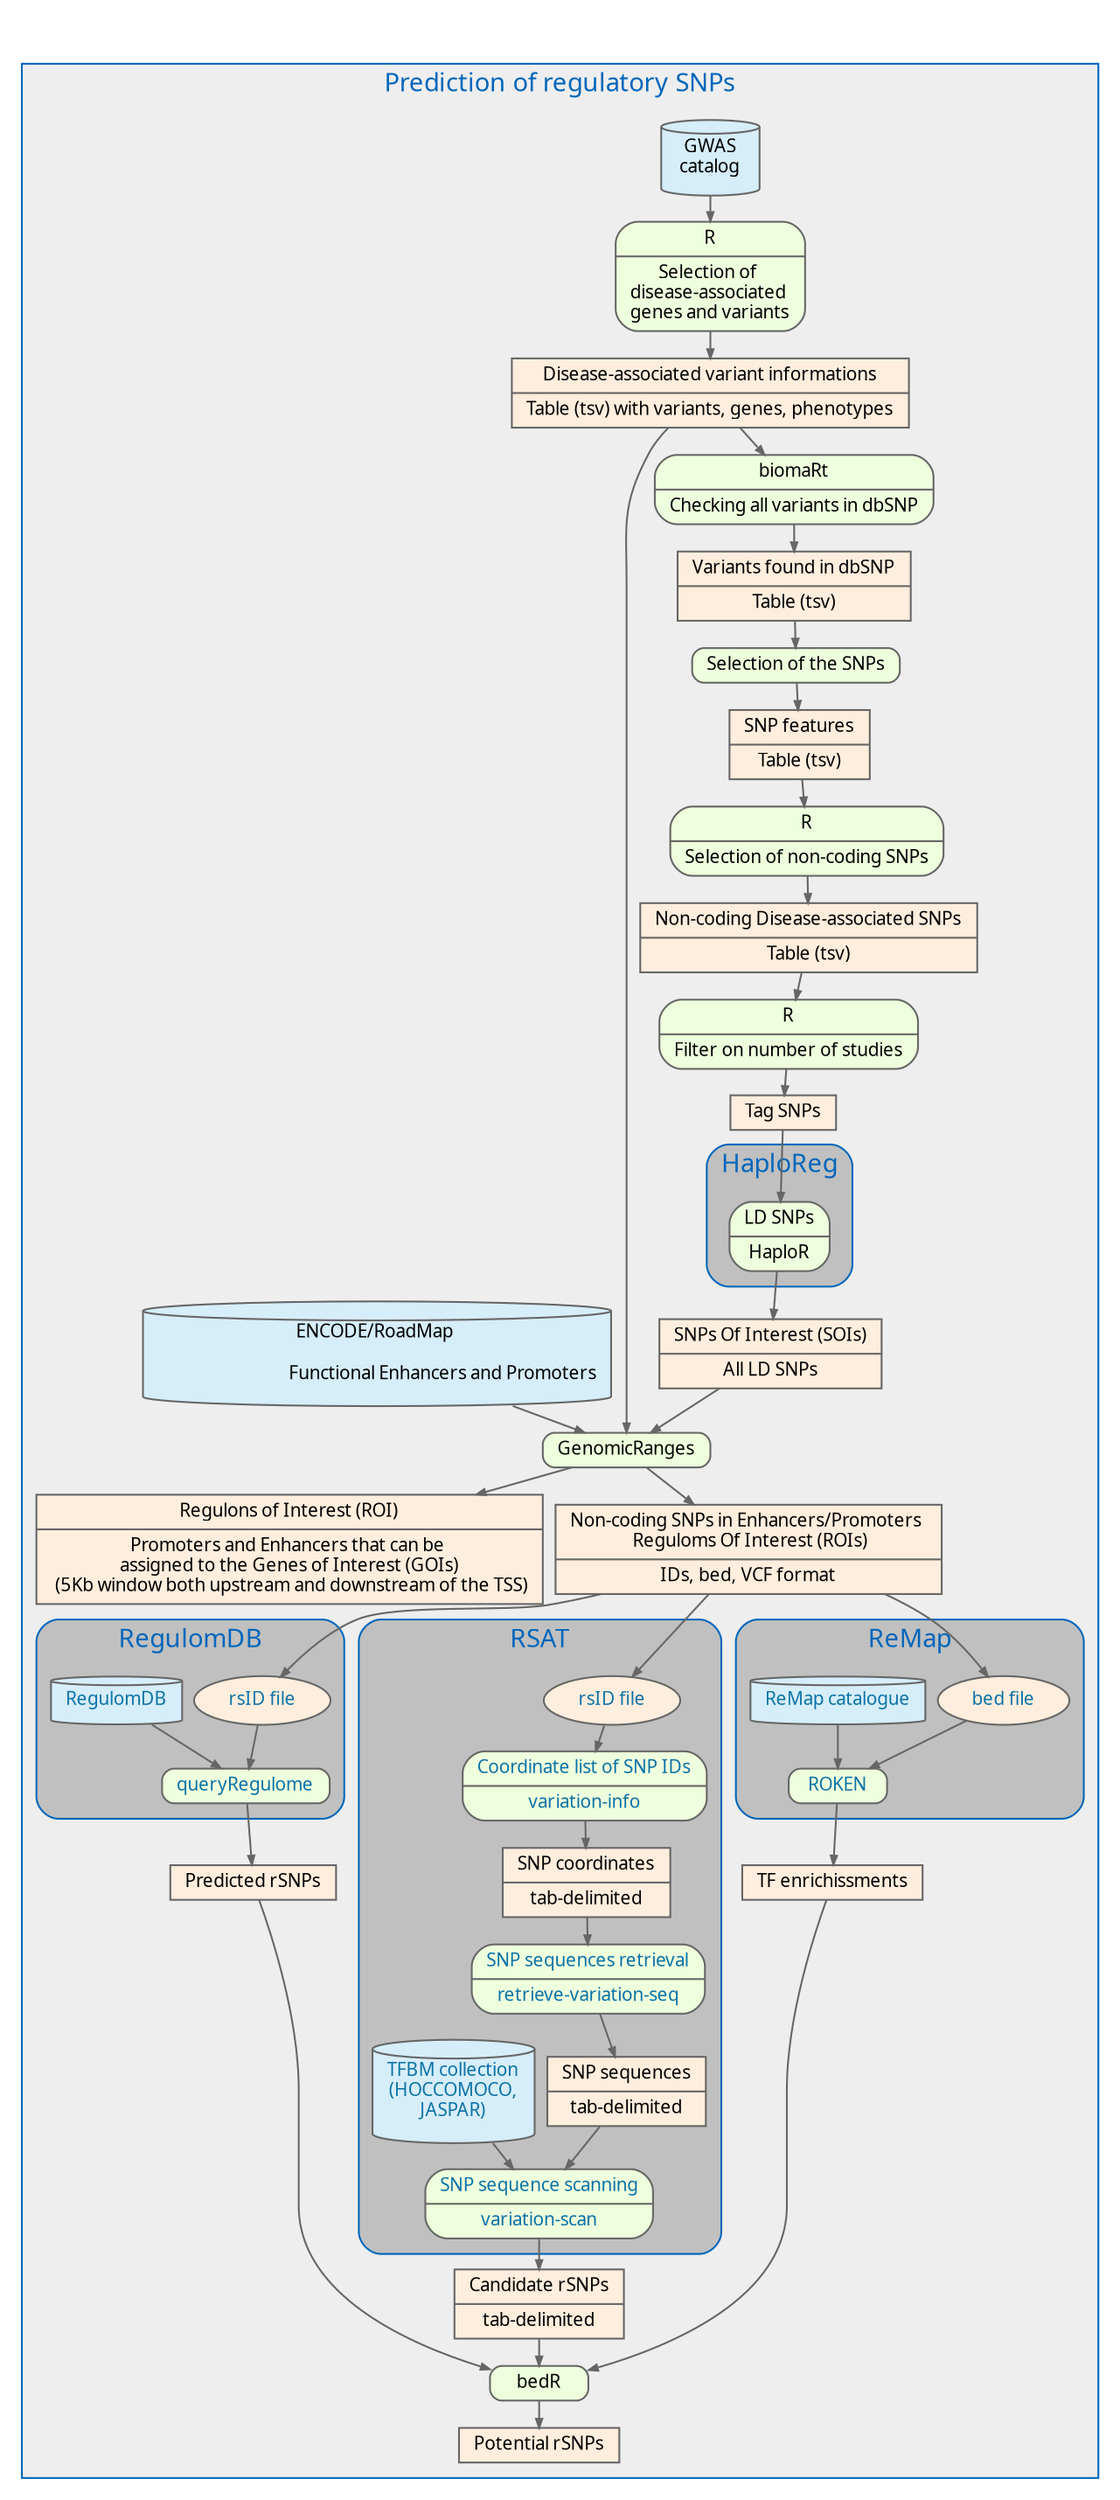 digraph {

	## General properties of the graph (font, color, ...)
	graph [fontname = "ArialBlack",fontsize = "14", label = " " labelloc = "t", fontcolor = "#0066BB", nodesep = "0.1", ranksep = "0.2"];
	edge [fontname = "ArialMT",fontsize = "10",labelfontname = "times",labelfontsize = "12", arrowsize = "0.5", color = "#666666"];
	node [fontname = "ArialMT",fontsize = "10",shape = record,height = "0.2", color = "#666666"];

	
	subgraph cluster_0 {
		color="#0066BB";
		bgcolor="#EEEEEE";
		label = "Prediction of regulatory SNPs";

	## Rechearch of candidate Genes/SNPs
	gwas_catalog [shape = "cylinder", 
			style = "rounded,filled", 
			fillcolor = "#D6EEFA", 
			label = "GWAS\ncatalog",
			URL = "http://www.ebi.ac.uk/gwas/"];
	
	gwas_catalog -> gene_variant

	gene_variant [shape = "record", 
			style = "rounded,filled", 
			fillcolor = "#EEFFDD", 
			label = "{R | Selection of \n
				disease-associated \n
				genes and variants}"];

	gene_variant -> info 

	info [shape = "record", 
				style = "filled", 
				fillcolor = "#FFEEDD", 
				label = "{Disease-associated variant informations |
					 Table (tsv) with variants, genes, phenotypes}"];
	
	info -> bedr
	
	
encode -> bedr

bedr -> goi

goi[shape = "record", 
			style = "filled", 
			fillcolor = "#FFEEDD", 
			label = "{Regulons of Interest (ROI) | Promoters and Enhancers that can be \n  assigned to the Genes of Interest (GOIs) \n (5Kb window both upstream and downstream of the TSS)}"];
		
			
  	info -> biomaRt
  	
  	 biomaRt [shape = "record", 
			style = "rounded,filled", 
			fillcolor = "#EEFFDD",
			label = "{biomaRt | Checking all variants in dbSNP}"];
			
		biomaRt -> dbSNP
		
			dbSNP[shape = "record", 
			style = "filled", 
			fillcolor = "#FFEEDD", 
			label = "{Variants found in dbSNP | Table (tsv)}"];
		
		dbSNP -> selectSNPs
		
		 selectSNPs [shape = "record", 
			style = "rounded,filled", 
			fillcolor = "#EEFFDD",
			label = "{Selection of the SNPs}"];
			
			selectSNPs -> snpInfos
			
			snpInfos[shape = "record", 
			style = "filled", 
			fillcolor = "#FFEEDD", 
			label = "{SNP features | Table (tsv)}"];
			
    snpInfos -> r1
  	     r1 [shape = "record", 
			style = "rounded,filled", 
			fillcolor = "#EEFFDD",
			label = "{R | Selection of non-coding SNPs}"];

	r1 -> noncoding
 
			
   noncoding[shape = "record", 
			style = "filled", 
			fillcolor = "#FFEEDD", 
			label = "{Non-coding Disease-associated SNPs | Table (tsv)}"];


   noncoding -> r2

	r2 [shape = "record", 
			style = "rounded,filled", 
			fillcolor = "#EEFFDD",
			label = "{R | Filter on number of studies}"];


	r2 -> tagsnps

	tagsnps [shape="rectangle", style="filled", fillcolor="#FFEEDD", label="Tag SNPs"];

	tagsnps -> haploreg


	subgraph cluster_4 {
		color = "#0066BB";
		bgcolor = "#C0C0C0";
		label  =  "HaploReg";
		style = "rounded";


	haploreg[shape = "record", 
			style = "rounded,filled", 
			fillcolor = "#EEFFDD", 
			label = "{LD SNPs|HaploR}"];
}
	haploreg -> soi
	

	soi [shape = "record", 
			style = "filled", 
			fillcolor = "#FFEEDD", 
			label = "{SNPs Of Interest (SOIs) | All LD SNPs}"];

	

	soi -> bedr

	bedr[shape = "record", 
			style = "rounded,filled", 
			fillcolor = "#EEFFDD", 
			label = "{GenomicRanges}"];
  
	
	encode [shape = "cylinder", 
	style = "rounded,filled", 
	fillcolor = "#D6EEFA",
				label = "ENCODE/RoadMap \n
				Functional Enhancers and Promoters"];


	bedr -> snpInEnhProm

	snpInEnhProm[shape = "record", 
				style = "filled", 
				fillcolor = "#FFEEDD", 
				label = "{Non-coding SNPs in Enhancers/Promoters \n Reguloms Of Interest (ROIs) | IDs, bed, VCF format}"];

  snpInEnhProm -> potrSNPs2
  
  ## RegulomDB
  subgraph cluster_2 {
		color = "#0066BB";
		bgcolor = "#C0C0C0";
		label  =  "RegulomDB";
		style = "rounded";


		potrSNPs2 [shape = "", 
				style = "filled", 
				fillcolor = "#FFEEDD", 
				label = "rsID file", 
				fontcolor = "#0D73A7"];
	

		regdb [shape = "cylinder", 
						style = "rounded,filled", 
						fillcolor = "#D6EEFA", 
						label = "RegulomDB", 
						URL = "http://www.regulomedb.org", 
						fontcolor = "#0D73A7"];
						
	potrSNPs2 -> queryRegulome
	regdb -> queryRegulome
	
	queryRegulome[shape = "record", 
				style = "rounded,filled", 
				fillcolor = "#EEFFDD", 
				label = "{queryRegulome}", 
				fontcolor = "#0D73A7"];

		}

queryRegulome -> predrSNPs
  
				
	predrSNPs	[shape = "record", 
	style = "filled", 
	fillcolor = "#FFEEDD", 
	label = "{Predicted rSNPs}"];
				
	snpInEnhProm -> potrSNPs1
  snpInEnhProm -> potrSNPs3
  
  ## RSAT
	subgraph cluster_5 {
		color = "#0066BB";
		bgcolor = "#C0C0C0";
		label  =  "RSAT";
		style = "rounded";

potrSNPs1 [shape = "", 
				style = "filled", 
				fillcolor = "#FFEEDD", 
				label = "rsID file", 
				fontcolor = "#0D73A7"];
				
	potrSNPs1 -> variation_info
	
	## variation-info
	variation_info [shape = "record", 
					style = "rounded,filled", 
					fillcolor = "#EEFFDD", 
					label = "{Coordinate list of SNP IDs| variation-info}", 
					URL = "http://rsat.sb-roscoff.fr/variation-info_form.cgi", 
					fontcolor = "#0D73A7"];

	variation_info -> snp_info
	
	snp_info [shape = "record", 
				style = "filled", 
				fillcolor = "#FFEEDD", 
				label = "{SNP coordinates | tab-delimited }"];

	snp_info -> retrieve_variation_seq

	## retrieve-variation-seq
	retrieve_variation_seq [shape = "record", 
							style = "rounded,filled", 
							fillcolor = "#EEFFDD", 
							label = "{SNP sequences retrieval | retrieve-variation-seq}", 
							URL = "http://rsat.sb-roscoff.fr/retrieve-variation-seq_form.cgi", 
							fontcolor = "#0D73A7"];

	retrieve_variation_seq -> snp_seq

	snp_seq  [shape = "record", 
			  style = "filled", 
			  fillcolor = "#FFEEDD", 
			  label = "{SNP sequences | tab-delimited }"];
				
	snp_seq -> variation_scan


	## variation-scan
	variation_scan [shape = "record", 
					style = "rounded,filled", 
					fillcolor = "#EEFFDD", 
					label = "{SNP sequence scanning | variation-scan}", 
					URL = "http://rsat.sb-roscoff.fr/variation-scan_form.cgi", 
					fontcolor = "#0D73A7"];
	

	## Matrice database
	matrices  [shape = "cylinder", 
	style = "rounded,filled", 
	fillcolor = "#D6EEFA", 
	label = "TFBM collection\n(HOCCOMOCO,\nJASPAR)", 
		URL = "http://jaspar.genereg.net/", 
		fontcolor = "#0D73A7"];

	matrices -> variation_scan
	}

variation_scan -> candidate_rsnps

	candidate_rsnps [shape = "record", 
	style = "filled", 
	fillcolor = "#FFEEDD", 
	label = "{Candidate rSNPs | tab-delimited }"];


		## REMAP
subgraph cluster_3 {
		color = "#0066BB";
		bgcolor = "#C0C0C0";
		label  =  "ReMap";
		style = "rounded";

potrSNPs3 [shape = "", 
				style = "filled", 
				fillcolor = "#FFEEDD", 
				label = "bed file", 
				fontcolor = "#0D73A7"];
				
	potrSNPs3 -> roken			
				
		roken [shape = "record", 
				style = "rounded,filled", 
				fillcolor = "#EEFFDD", 
				label = "{ROKEN}", 
				fontcolor = "#0D73A7"];
	

		remapcatalogue [shape = "cylinder", 
						style = "rounded,filled", 
						fillcolor = "#D6EEFA", 
						label = "ReMap catalogue", 
						URL = "http://tagc.univ-mrs.fr/remap/index.php?page = download/", 
						fontcolor = "#0D73A7"];
	remapcatalogue -> roken 

		}
roken -> tfenrichissment


	tfenrichissment [shape = "record", 
					style = "filled", 
					fillcolor = "#FFEEDD", 
					label = "{TF enrichissments}"];
				
				
				
			bedr2[shape = "record", 
			style = "rounded,filled", 
			fillcolor = "#EEFFDD", 
			label = "{bedR}"];
			
 candidate_rsnps -> bedr2 
 tfenrichissment -> bedr2
 predrSNPs -> bedr2
 bedr2 -> potentialrsnps

  	potentialrsnps [shape = "record", 
					style = "filled", 
					fillcolor = "#FFEEDD", 
					label = "{Potential rSNPs}"];
				
  }
  

}
